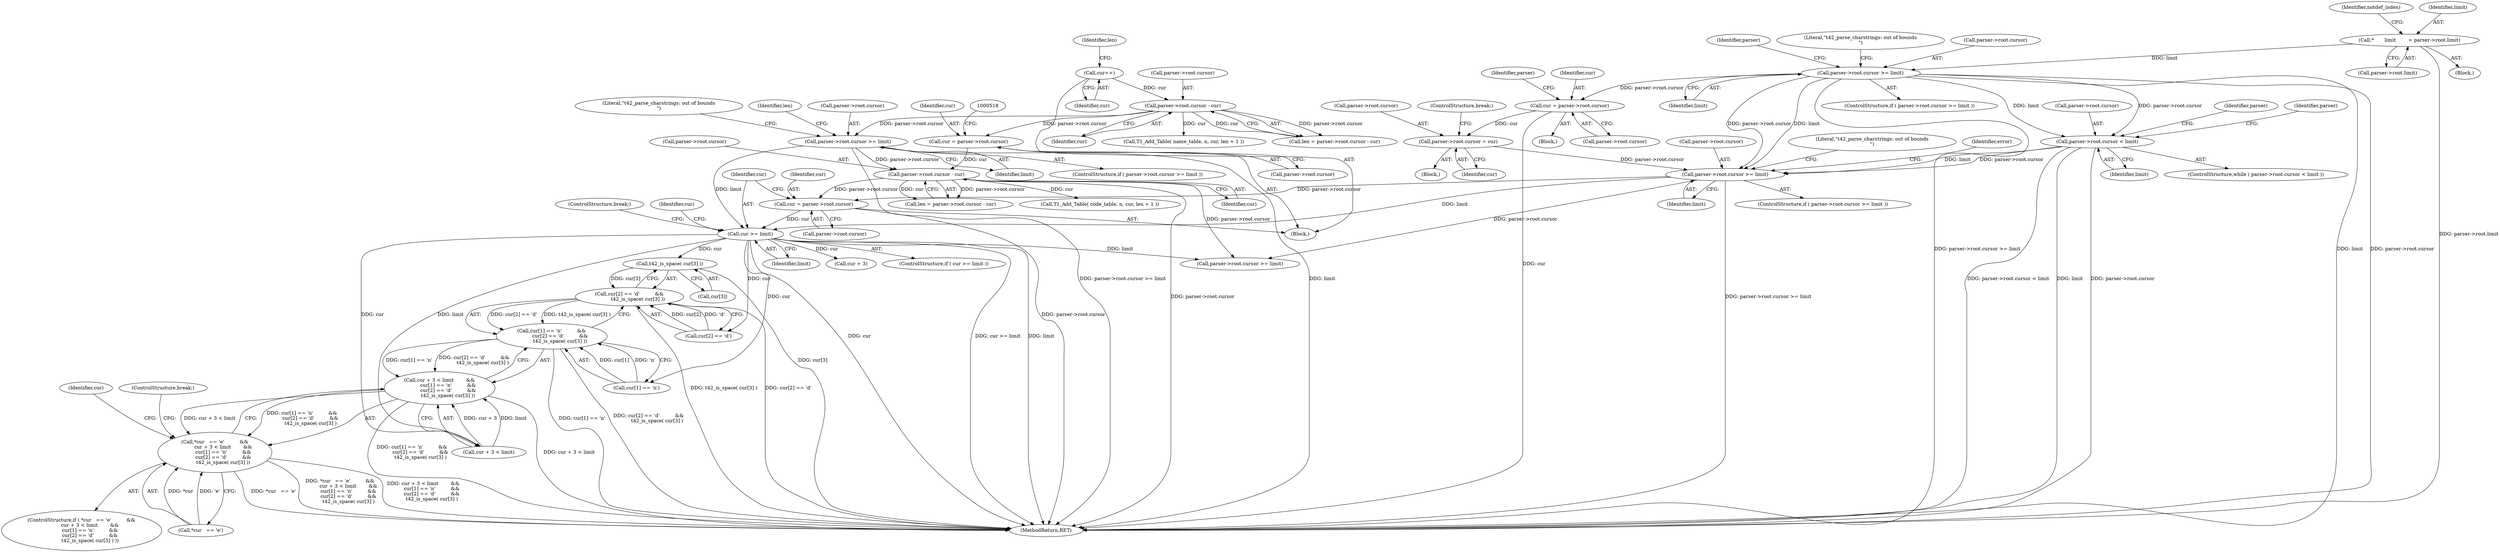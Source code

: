 digraph "0_savannah_73be9f9ab67842cfbec36ee99e8d2301434c84ca_0@array" {
"1000408" [label="(Call,t42_is_space( cur[3] ))"];
"1000380" [label="(Call,cur >= limit)"];
"1000372" [label="(Call,cur = parser->root.cursor)"];
"1000539" [label="(Call,parser->root.cursor - cur)"];
"1000522" [label="(Call,parser->root.cursor >= limit)"];
"1000456" [label="(Call,parser->root.cursor - cur)"];
"1000452" [label="(Call,cur++)"];
"1000510" [label="(Call,cur = parser->root.cursor)"];
"1000319" [label="(Call,parser->root.cursor >= limit)"];
"1000290" [label="(Call,parser->root.cursor = cur)"];
"1000247" [label="(Call,cur = parser->root.cursor)"];
"1000182" [label="(Call,parser->root.cursor >= limit)"];
"1000163" [label="(Call,*       limit        = parser->root.limit)"];
"1000255" [label="(Call,parser->root.cursor < limit)"];
"1000402" [label="(Call,cur[2] == 'd'          &&\n           t42_is_space( cur[3] ))"];
"1000396" [label="(Call,cur[1] == 'n'          &&\n           cur[2] == 'd'          &&\n           t42_is_space( cur[3] ))"];
"1000390" [label="(Call,cur + 3 < limit        &&\n           cur[1] == 'n'          &&\n           cur[2] == 'd'          &&\n           t42_is_space( cur[3] ))"];
"1000385" [label="(Call,*cur   == 'e'          &&\n           cur + 3 < limit        &&\n           cur[1] == 'n'          &&\n           cur[2] == 'd'          &&\n           t42_is_space( cur[3] ))"];
"1000531" [label="(Literal,\"t42_parse_charstrings: out of bounds\n\")"];
"1000369" [label="(Block,)"];
"1000381" [label="(Identifier,cur)"];
"1000465" [label="(Call,T1_Add_Table( name_table, n, cur, len + 1 ))"];
"1000396" [label="(Call,cur[1] == 'n'          &&\n           cur[2] == 'd'          &&\n           t42_is_space( cur[3] ))"];
"1000391" [label="(Call,cur + 3 < limit)"];
"1000320" [label="(Call,parser->root.cursor)"];
"1000296" [label="(Identifier,cur)"];
"1000249" [label="(Call,parser->root.cursor)"];
"1000384" [label="(ControlStructure,if ( *cur   == 'e'          &&\n           cur + 3 < limit        &&\n           cur[1] == 'n'          &&\n           cur[2] == 'd'          &&\n           t42_is_space( cur[3] ) ))"];
"1000373" [label="(Identifier,cur)"];
"1000409" [label="(Call,cur[3])"];
"1000510" [label="(Call,cur = parser->root.cursor)"];
"1000457" [label="(Call,parser->root.cursor)"];
"1000268" [label="(Identifier,parser)"];
"1000452" [label="(Call,cur++)"];
"1000183" [label="(Call,parser->root.cursor)"];
"1000537" [label="(Call,len = parser->root.cursor - cur)"];
"1000412" [label="(ControlStructure,break;)"];
"1000408" [label="(Call,t42_is_space( cur[3] ))"];
"1000539" [label="(Call,parser->root.cursor - cur)"];
"1000545" [label="(Identifier,cur)"];
"1000528" [label="(Identifier,limit)"];
"1000462" [label="(Identifier,cur)"];
"1000163" [label="(Call,*       limit        = parser->root.limit)"];
"1000115" [label="(Block,)"];
"1000319" [label="(Call,parser->root.cursor >= limit)"];
"1000325" [label="(Identifier,limit)"];
"1000173" [label="(Identifier,notdef_index)"];
"1000261" [label="(Identifier,limit)"];
"1000386" [label="(Call,*cur   == 'e')"];
"1000456" [label="(Call,parser->root.cursor - cur)"];
"1000284" [label="(Block,)"];
"1000374" [label="(Call,parser->root.cursor)"];
"1000538" [label="(Identifier,len)"];
"1000422" [label="(Call,parser->root.cursor >= limit)"];
"1000258" [label="(Identifier,parser)"];
"1000164" [label="(Identifier,limit)"];
"1000254" [label="(ControlStructure,while ( parser->root.cursor < limit ))"];
"1000397" [label="(Call,cur[1] == 'n')"];
"1000512" [label="(Call,parser->root.cursor)"];
"1000383" [label="(ControlStructure,break;)"];
"1000165" [label="(Call,parser->root.limit)"];
"1000522" [label="(Call,parser->root.cursor >= limit)"];
"1000382" [label="(Identifier,limit)"];
"1000511" [label="(Identifier,cur)"];
"1000290" [label="(Call,parser->root.cursor = cur)"];
"1000297" [label="(ControlStructure,break;)"];
"1000202" [label="(Identifier,parser)"];
"1000523" [label="(Call,parser->root.cursor)"];
"1000540" [label="(Call,parser->root.cursor)"];
"1000231" [label="(Block,)"];
"1000318" [label="(ControlStructure,if ( parser->root.cursor >= limit ))"];
"1000248" [label="(Identifier,cur)"];
"1000328" [label="(Literal,\"t42_parse_charstrings: out of bounds\n\")"];
"1000247" [label="(Call,cur = parser->root.cursor)"];
"1000521" [label="(ControlStructure,if ( parser->root.cursor >= limit ))"];
"1000392" [label="(Call,cur + 3)"];
"1000453" [label="(Identifier,cur)"];
"1000191" [label="(Literal,\"t42_parse_charstrings: out of bounds\n\")"];
"1000390" [label="(Call,cur + 3 < limit        &&\n           cur[1] == 'n'          &&\n           cur[2] == 'd'          &&\n           t42_is_space( cur[3] ))"];
"1000576" [label="(MethodReturn,RET)"];
"1000403" [label="(Call,cur[2] == 'd')"];
"1000548" [label="(Call,T1_Add_Table( code_table, n, cur, len + 1 ))"];
"1000388" [label="(Identifier,cur)"];
"1000380" [label="(Call,cur >= limit)"];
"1000255" [label="(Call,parser->root.cursor < limit)"];
"1000188" [label="(Identifier,limit)"];
"1000256" [label="(Call,parser->root.cursor)"];
"1000454" [label="(Call,len = parser->root.cursor - cur)"];
"1000322" [label="(Identifier,parser)"];
"1000335" [label="(Identifier,error)"];
"1000402" [label="(Call,cur[2] == 'd'          &&\n           t42_is_space( cur[3] ))"];
"1000455" [label="(Identifier,len)"];
"1000181" [label="(ControlStructure,if ( parser->root.cursor >= limit ))"];
"1000291" [label="(Call,parser->root.cursor)"];
"1000182" [label="(Call,parser->root.cursor >= limit)"];
"1000385" [label="(Call,*cur   == 'e'          &&\n           cur + 3 < limit        &&\n           cur[1] == 'n'          &&\n           cur[2] == 'd'          &&\n           t42_is_space( cur[3] ))"];
"1000416" [label="(Identifier,cur)"];
"1000379" [label="(ControlStructure,if ( cur >= limit ))"];
"1000372" [label="(Call,cur = parser->root.cursor)"];
"1000408" -> "1000402"  [label="AST: "];
"1000408" -> "1000409"  [label="CFG: "];
"1000409" -> "1000408"  [label="AST: "];
"1000402" -> "1000408"  [label="CFG: "];
"1000408" -> "1000576"  [label="DDG: cur[3]"];
"1000408" -> "1000402"  [label="DDG: cur[3]"];
"1000380" -> "1000408"  [label="DDG: cur"];
"1000380" -> "1000379"  [label="AST: "];
"1000380" -> "1000382"  [label="CFG: "];
"1000381" -> "1000380"  [label="AST: "];
"1000382" -> "1000380"  [label="AST: "];
"1000383" -> "1000380"  [label="CFG: "];
"1000388" -> "1000380"  [label="CFG: "];
"1000380" -> "1000576"  [label="DDG: cur >= limit"];
"1000380" -> "1000576"  [label="DDG: limit"];
"1000380" -> "1000576"  [label="DDG: cur"];
"1000372" -> "1000380"  [label="DDG: cur"];
"1000522" -> "1000380"  [label="DDG: limit"];
"1000319" -> "1000380"  [label="DDG: limit"];
"1000380" -> "1000391"  [label="DDG: cur"];
"1000380" -> "1000391"  [label="DDG: limit"];
"1000380" -> "1000392"  [label="DDG: cur"];
"1000380" -> "1000397"  [label="DDG: cur"];
"1000380" -> "1000403"  [label="DDG: cur"];
"1000380" -> "1000422"  [label="DDG: limit"];
"1000372" -> "1000369"  [label="AST: "];
"1000372" -> "1000374"  [label="CFG: "];
"1000373" -> "1000372"  [label="AST: "];
"1000374" -> "1000372"  [label="AST: "];
"1000381" -> "1000372"  [label="CFG: "];
"1000372" -> "1000576"  [label="DDG: parser->root.cursor"];
"1000539" -> "1000372"  [label="DDG: parser->root.cursor"];
"1000319" -> "1000372"  [label="DDG: parser->root.cursor"];
"1000539" -> "1000537"  [label="AST: "];
"1000539" -> "1000545"  [label="CFG: "];
"1000540" -> "1000539"  [label="AST: "];
"1000545" -> "1000539"  [label="AST: "];
"1000537" -> "1000539"  [label="CFG: "];
"1000539" -> "1000576"  [label="DDG: parser->root.cursor"];
"1000539" -> "1000422"  [label="DDG: parser->root.cursor"];
"1000539" -> "1000537"  [label="DDG: parser->root.cursor"];
"1000539" -> "1000537"  [label="DDG: cur"];
"1000522" -> "1000539"  [label="DDG: parser->root.cursor"];
"1000510" -> "1000539"  [label="DDG: cur"];
"1000539" -> "1000548"  [label="DDG: cur"];
"1000522" -> "1000521"  [label="AST: "];
"1000522" -> "1000528"  [label="CFG: "];
"1000523" -> "1000522"  [label="AST: "];
"1000528" -> "1000522"  [label="AST: "];
"1000531" -> "1000522"  [label="CFG: "];
"1000538" -> "1000522"  [label="CFG: "];
"1000522" -> "1000576"  [label="DDG: parser->root.cursor >= limit"];
"1000522" -> "1000576"  [label="DDG: limit"];
"1000456" -> "1000522"  [label="DDG: parser->root.cursor"];
"1000456" -> "1000454"  [label="AST: "];
"1000456" -> "1000462"  [label="CFG: "];
"1000457" -> "1000456"  [label="AST: "];
"1000462" -> "1000456"  [label="AST: "];
"1000454" -> "1000456"  [label="CFG: "];
"1000456" -> "1000454"  [label="DDG: parser->root.cursor"];
"1000456" -> "1000454"  [label="DDG: cur"];
"1000452" -> "1000456"  [label="DDG: cur"];
"1000456" -> "1000465"  [label="DDG: cur"];
"1000456" -> "1000510"  [label="DDG: parser->root.cursor"];
"1000452" -> "1000369"  [label="AST: "];
"1000452" -> "1000453"  [label="CFG: "];
"1000453" -> "1000452"  [label="AST: "];
"1000455" -> "1000452"  [label="CFG: "];
"1000510" -> "1000369"  [label="AST: "];
"1000510" -> "1000512"  [label="CFG: "];
"1000511" -> "1000510"  [label="AST: "];
"1000512" -> "1000510"  [label="AST: "];
"1000518" -> "1000510"  [label="CFG: "];
"1000319" -> "1000318"  [label="AST: "];
"1000319" -> "1000325"  [label="CFG: "];
"1000320" -> "1000319"  [label="AST: "];
"1000325" -> "1000319"  [label="AST: "];
"1000328" -> "1000319"  [label="CFG: "];
"1000335" -> "1000319"  [label="CFG: "];
"1000319" -> "1000576"  [label="DDG: parser->root.cursor >= limit"];
"1000290" -> "1000319"  [label="DDG: parser->root.cursor"];
"1000255" -> "1000319"  [label="DDG: parser->root.cursor"];
"1000255" -> "1000319"  [label="DDG: limit"];
"1000182" -> "1000319"  [label="DDG: parser->root.cursor"];
"1000182" -> "1000319"  [label="DDG: limit"];
"1000319" -> "1000422"  [label="DDG: parser->root.cursor"];
"1000290" -> "1000284"  [label="AST: "];
"1000290" -> "1000296"  [label="CFG: "];
"1000291" -> "1000290"  [label="AST: "];
"1000296" -> "1000290"  [label="AST: "];
"1000297" -> "1000290"  [label="CFG: "];
"1000247" -> "1000290"  [label="DDG: cur"];
"1000247" -> "1000231"  [label="AST: "];
"1000247" -> "1000249"  [label="CFG: "];
"1000248" -> "1000247"  [label="AST: "];
"1000249" -> "1000247"  [label="AST: "];
"1000258" -> "1000247"  [label="CFG: "];
"1000247" -> "1000576"  [label="DDG: cur"];
"1000182" -> "1000247"  [label="DDG: parser->root.cursor"];
"1000182" -> "1000181"  [label="AST: "];
"1000182" -> "1000188"  [label="CFG: "];
"1000183" -> "1000182"  [label="AST: "];
"1000188" -> "1000182"  [label="AST: "];
"1000191" -> "1000182"  [label="CFG: "];
"1000202" -> "1000182"  [label="CFG: "];
"1000182" -> "1000576"  [label="DDG: parser->root.cursor >= limit"];
"1000182" -> "1000576"  [label="DDG: limit"];
"1000182" -> "1000576"  [label="DDG: parser->root.cursor"];
"1000163" -> "1000182"  [label="DDG: limit"];
"1000182" -> "1000255"  [label="DDG: parser->root.cursor"];
"1000182" -> "1000255"  [label="DDG: limit"];
"1000163" -> "1000115"  [label="AST: "];
"1000163" -> "1000165"  [label="CFG: "];
"1000164" -> "1000163"  [label="AST: "];
"1000165" -> "1000163"  [label="AST: "];
"1000173" -> "1000163"  [label="CFG: "];
"1000163" -> "1000576"  [label="DDG: parser->root.limit"];
"1000255" -> "1000254"  [label="AST: "];
"1000255" -> "1000261"  [label="CFG: "];
"1000256" -> "1000255"  [label="AST: "];
"1000261" -> "1000255"  [label="AST: "];
"1000268" -> "1000255"  [label="CFG: "];
"1000322" -> "1000255"  [label="CFG: "];
"1000255" -> "1000576"  [label="DDG: parser->root.cursor < limit"];
"1000255" -> "1000576"  [label="DDG: limit"];
"1000255" -> "1000576"  [label="DDG: parser->root.cursor"];
"1000402" -> "1000396"  [label="AST: "];
"1000402" -> "1000403"  [label="CFG: "];
"1000403" -> "1000402"  [label="AST: "];
"1000396" -> "1000402"  [label="CFG: "];
"1000402" -> "1000576"  [label="DDG: t42_is_space( cur[3] )"];
"1000402" -> "1000576"  [label="DDG: cur[2] == 'd'"];
"1000402" -> "1000396"  [label="DDG: cur[2] == 'd'"];
"1000402" -> "1000396"  [label="DDG: t42_is_space( cur[3] )"];
"1000403" -> "1000402"  [label="DDG: cur[2]"];
"1000403" -> "1000402"  [label="DDG: 'd'"];
"1000396" -> "1000390"  [label="AST: "];
"1000396" -> "1000397"  [label="CFG: "];
"1000397" -> "1000396"  [label="AST: "];
"1000390" -> "1000396"  [label="CFG: "];
"1000396" -> "1000576"  [label="DDG: cur[1] == 'n'"];
"1000396" -> "1000576"  [label="DDG: cur[2] == 'd'          &&\n           t42_is_space( cur[3] )"];
"1000396" -> "1000390"  [label="DDG: cur[1] == 'n'"];
"1000396" -> "1000390"  [label="DDG: cur[2] == 'd'          &&\n           t42_is_space( cur[3] )"];
"1000397" -> "1000396"  [label="DDG: cur[1]"];
"1000397" -> "1000396"  [label="DDG: 'n'"];
"1000390" -> "1000385"  [label="AST: "];
"1000390" -> "1000391"  [label="CFG: "];
"1000391" -> "1000390"  [label="AST: "];
"1000385" -> "1000390"  [label="CFG: "];
"1000390" -> "1000576"  [label="DDG: cur[1] == 'n'          &&\n           cur[2] == 'd'          &&\n           t42_is_space( cur[3] )"];
"1000390" -> "1000576"  [label="DDG: cur + 3 < limit"];
"1000390" -> "1000385"  [label="DDG: cur + 3 < limit"];
"1000390" -> "1000385"  [label="DDG: cur[1] == 'n'          &&\n           cur[2] == 'd'          &&\n           t42_is_space( cur[3] )"];
"1000391" -> "1000390"  [label="DDG: cur + 3"];
"1000391" -> "1000390"  [label="DDG: limit"];
"1000385" -> "1000384"  [label="AST: "];
"1000385" -> "1000386"  [label="CFG: "];
"1000386" -> "1000385"  [label="AST: "];
"1000412" -> "1000385"  [label="CFG: "];
"1000416" -> "1000385"  [label="CFG: "];
"1000385" -> "1000576"  [label="DDG: cur + 3 < limit        &&\n           cur[1] == 'n'          &&\n           cur[2] == 'd'          &&\n           t42_is_space( cur[3] )"];
"1000385" -> "1000576"  [label="DDG: *cur   == 'e'"];
"1000385" -> "1000576"  [label="DDG: *cur   == 'e'          &&\n           cur + 3 < limit        &&\n           cur[1] == 'n'          &&\n           cur[2] == 'd'          &&\n           t42_is_space( cur[3] )"];
"1000386" -> "1000385"  [label="DDG: *cur"];
"1000386" -> "1000385"  [label="DDG: 'e'"];
}
